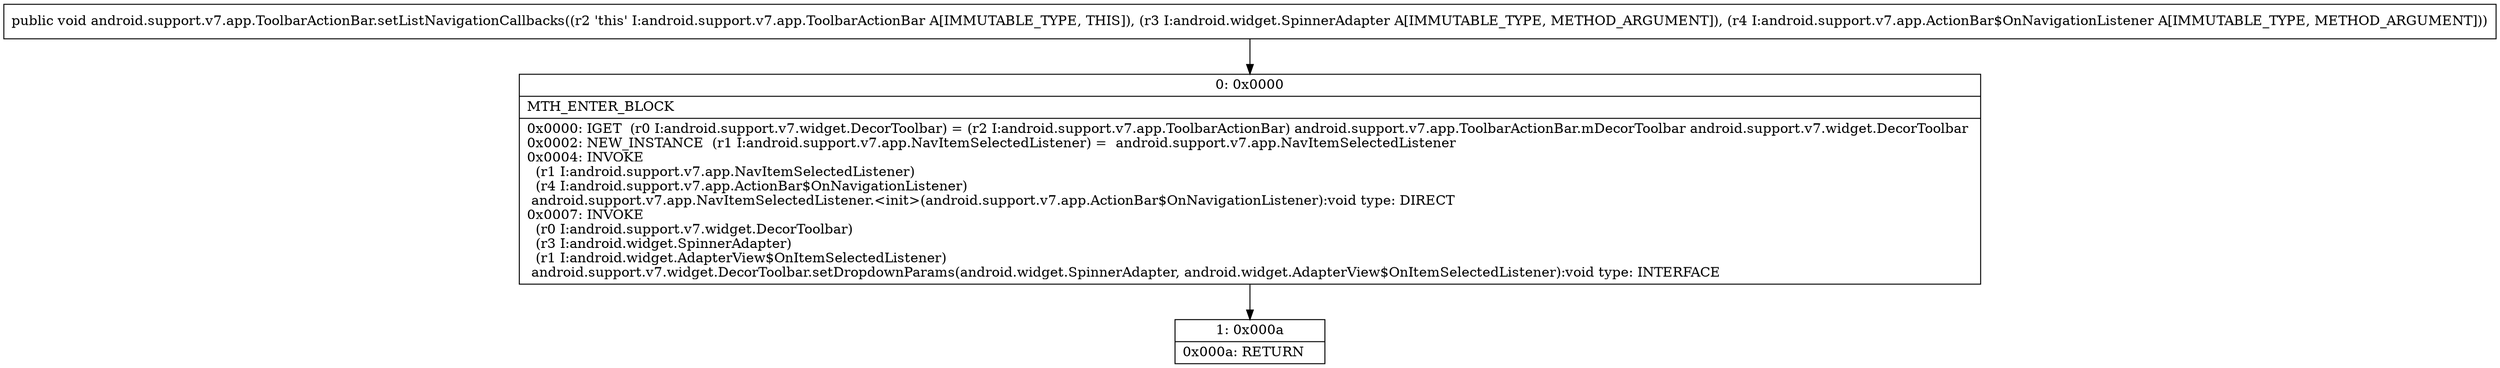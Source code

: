 digraph "CFG forandroid.support.v7.app.ToolbarActionBar.setListNavigationCallbacks(Landroid\/widget\/SpinnerAdapter;Landroid\/support\/v7\/app\/ActionBar$OnNavigationListener;)V" {
Node_0 [shape=record,label="{0\:\ 0x0000|MTH_ENTER_BLOCK\l|0x0000: IGET  (r0 I:android.support.v7.widget.DecorToolbar) = (r2 I:android.support.v7.app.ToolbarActionBar) android.support.v7.app.ToolbarActionBar.mDecorToolbar android.support.v7.widget.DecorToolbar \l0x0002: NEW_INSTANCE  (r1 I:android.support.v7.app.NavItemSelectedListener) =  android.support.v7.app.NavItemSelectedListener \l0x0004: INVOKE  \l  (r1 I:android.support.v7.app.NavItemSelectedListener)\l  (r4 I:android.support.v7.app.ActionBar$OnNavigationListener)\l android.support.v7.app.NavItemSelectedListener.\<init\>(android.support.v7.app.ActionBar$OnNavigationListener):void type: DIRECT \l0x0007: INVOKE  \l  (r0 I:android.support.v7.widget.DecorToolbar)\l  (r3 I:android.widget.SpinnerAdapter)\l  (r1 I:android.widget.AdapterView$OnItemSelectedListener)\l android.support.v7.widget.DecorToolbar.setDropdownParams(android.widget.SpinnerAdapter, android.widget.AdapterView$OnItemSelectedListener):void type: INTERFACE \l}"];
Node_1 [shape=record,label="{1\:\ 0x000a|0x000a: RETURN   \l}"];
MethodNode[shape=record,label="{public void android.support.v7.app.ToolbarActionBar.setListNavigationCallbacks((r2 'this' I:android.support.v7.app.ToolbarActionBar A[IMMUTABLE_TYPE, THIS]), (r3 I:android.widget.SpinnerAdapter A[IMMUTABLE_TYPE, METHOD_ARGUMENT]), (r4 I:android.support.v7.app.ActionBar$OnNavigationListener A[IMMUTABLE_TYPE, METHOD_ARGUMENT])) }"];
MethodNode -> Node_0;
Node_0 -> Node_1;
}

